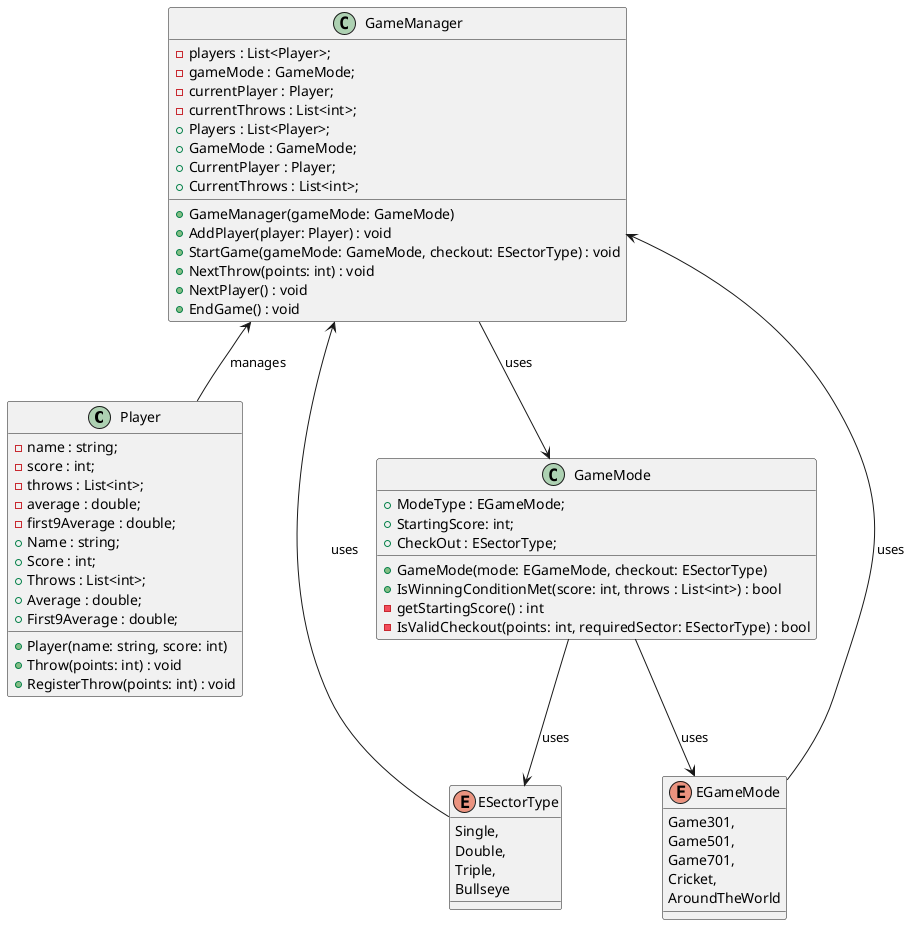 @startuml Model

class Player {
    - name : string;
    - score : int;
    - throws : List<int>;
    - average : double;
    - first9Average : double;
    + Name : string;
    + Score : int;
    + Throws : List<int>;
    + Average : double;
    + First9Average : double;
    + Player(name: string, score: int)
    + Throw(points: int) : void
    + RegisterThrow(points: int) : void
}

class GameMode {
    + ModeType : EGameMode;
    + StartingScore: int;
    + CheckOut : ESectorType;
    + GameMode(mode: EGameMode, checkout: ESectorType)
    + IsWinningConditionMet(score: int, throws : List<int>) : bool
    - getStartingScore() : int
    - IsValidCheckout(points: int, requiredSector: ESectorType) : bool
}

class GameManager {
    - players : List<Player>;
    - gameMode : GameMode;
    - currentPlayer : Player;
    - currentThrows : List<int>;
    + Players : List<Player>;
    + GameMode : GameMode;
    + CurrentPlayer : Player;
    + CurrentThrows : List<int>;
    + GameManager(gameMode: GameMode)
    + AddPlayer(player: Player) : void
    + StartGame(gameMode: GameMode, checkout: ESectorType) : void
    + NextThrow(points: int) : void
    + NextPlayer() : void
    + EndGame() : void
}

enum ESectorType {
    Single,
    Double,
    Triple,
    Bullseye
}

enum EGameMode {
    Game301,
    Game501,
    Game701,
    Cricket,
    AroundTheWorld
}

' Relationships
GameManager <-- Player : manages
GameManager --> GameMode : uses
GameMode --> ESectorType : uses
GameMode --> EGameMode : uses
GameManager <-- ESectorType : uses
GameManager <-- EGameMode : uses

@enduml
